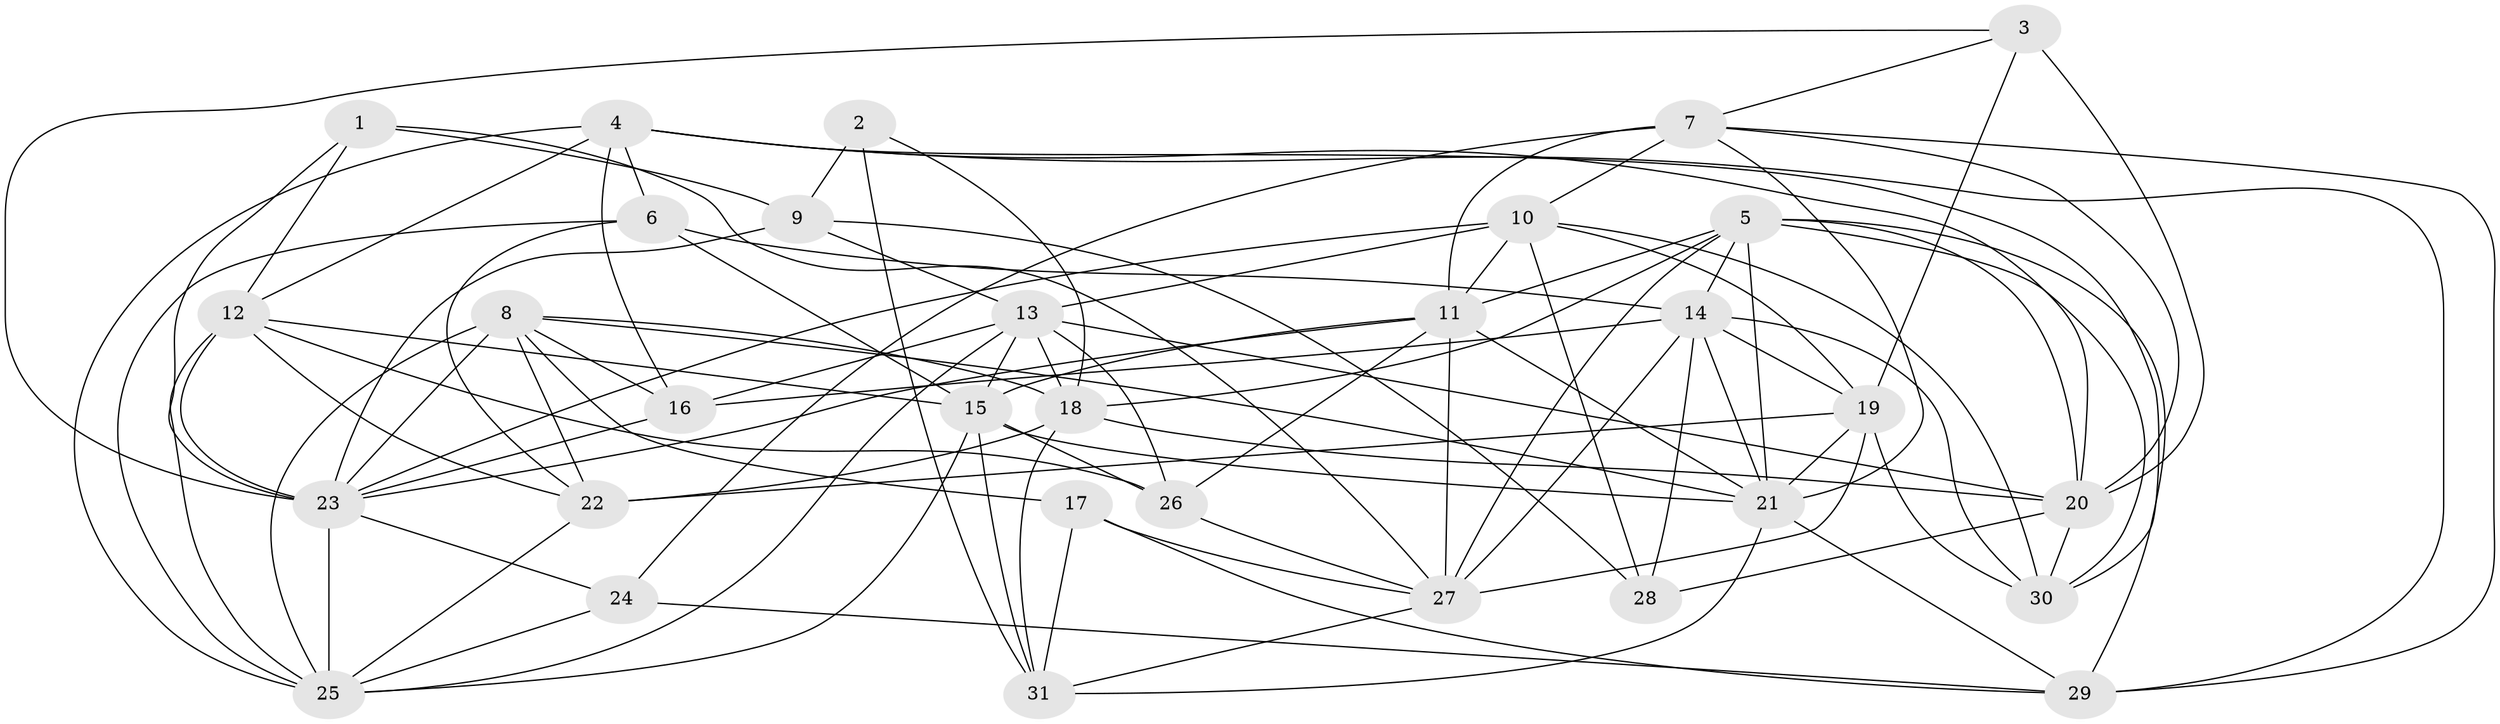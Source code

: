 // original degree distribution, {4: 1.0}
// Generated by graph-tools (version 1.1) at 2025/38/03/04/25 23:38:19]
// undirected, 31 vertices, 100 edges
graph export_dot {
  node [color=gray90,style=filled];
  1;
  2;
  3;
  4;
  5;
  6;
  7;
  8;
  9;
  10;
  11;
  12;
  13;
  14;
  15;
  16;
  17;
  18;
  19;
  20;
  21;
  22;
  23;
  24;
  25;
  26;
  27;
  28;
  29;
  30;
  31;
  1 -- 9 [weight=1.0];
  1 -- 12 [weight=1.0];
  1 -- 23 [weight=1.0];
  1 -- 27 [weight=1.0];
  2 -- 9 [weight=2.0];
  2 -- 18 [weight=1.0];
  2 -- 31 [weight=1.0];
  3 -- 7 [weight=1.0];
  3 -- 19 [weight=1.0];
  3 -- 20 [weight=1.0];
  3 -- 23 [weight=1.0];
  4 -- 6 [weight=1.0];
  4 -- 12 [weight=2.0];
  4 -- 16 [weight=1.0];
  4 -- 20 [weight=1.0];
  4 -- 25 [weight=1.0];
  4 -- 29 [weight=1.0];
  4 -- 30 [weight=1.0];
  5 -- 11 [weight=1.0];
  5 -- 14 [weight=1.0];
  5 -- 18 [weight=1.0];
  5 -- 20 [weight=2.0];
  5 -- 21 [weight=1.0];
  5 -- 27 [weight=2.0];
  5 -- 29 [weight=1.0];
  5 -- 30 [weight=1.0];
  6 -- 14 [weight=2.0];
  6 -- 15 [weight=1.0];
  6 -- 22 [weight=1.0];
  6 -- 25 [weight=1.0];
  7 -- 10 [weight=1.0];
  7 -- 11 [weight=3.0];
  7 -- 20 [weight=1.0];
  7 -- 21 [weight=1.0];
  7 -- 24 [weight=1.0];
  7 -- 29 [weight=2.0];
  8 -- 16 [weight=1.0];
  8 -- 17 [weight=1.0];
  8 -- 18 [weight=1.0];
  8 -- 21 [weight=1.0];
  8 -- 22 [weight=1.0];
  8 -- 23 [weight=1.0];
  8 -- 25 [weight=2.0];
  9 -- 13 [weight=2.0];
  9 -- 23 [weight=3.0];
  9 -- 28 [weight=2.0];
  10 -- 11 [weight=1.0];
  10 -- 13 [weight=2.0];
  10 -- 19 [weight=1.0];
  10 -- 23 [weight=1.0];
  10 -- 28 [weight=1.0];
  10 -- 30 [weight=1.0];
  11 -- 15 [weight=1.0];
  11 -- 21 [weight=1.0];
  11 -- 23 [weight=1.0];
  11 -- 26 [weight=1.0];
  11 -- 27 [weight=1.0];
  12 -- 15 [weight=1.0];
  12 -- 22 [weight=2.0];
  12 -- 23 [weight=1.0];
  12 -- 25 [weight=1.0];
  12 -- 26 [weight=2.0];
  13 -- 15 [weight=1.0];
  13 -- 16 [weight=1.0];
  13 -- 18 [weight=1.0];
  13 -- 20 [weight=1.0];
  13 -- 25 [weight=1.0];
  13 -- 26 [weight=1.0];
  14 -- 16 [weight=2.0];
  14 -- 19 [weight=1.0];
  14 -- 21 [weight=1.0];
  14 -- 27 [weight=2.0];
  14 -- 28 [weight=2.0];
  14 -- 30 [weight=1.0];
  15 -- 21 [weight=1.0];
  15 -- 25 [weight=1.0];
  15 -- 26 [weight=1.0];
  15 -- 31 [weight=1.0];
  16 -- 23 [weight=1.0];
  17 -- 27 [weight=1.0];
  17 -- 29 [weight=1.0];
  17 -- 31 [weight=1.0];
  18 -- 20 [weight=2.0];
  18 -- 22 [weight=3.0];
  18 -- 31 [weight=1.0];
  19 -- 21 [weight=1.0];
  19 -- 22 [weight=2.0];
  19 -- 27 [weight=1.0];
  19 -- 30 [weight=1.0];
  20 -- 28 [weight=1.0];
  20 -- 30 [weight=1.0];
  21 -- 29 [weight=2.0];
  21 -- 31 [weight=1.0];
  22 -- 25 [weight=1.0];
  23 -- 24 [weight=1.0];
  23 -- 25 [weight=3.0];
  24 -- 25 [weight=1.0];
  24 -- 29 [weight=1.0];
  26 -- 27 [weight=1.0];
  27 -- 31 [weight=1.0];
}
